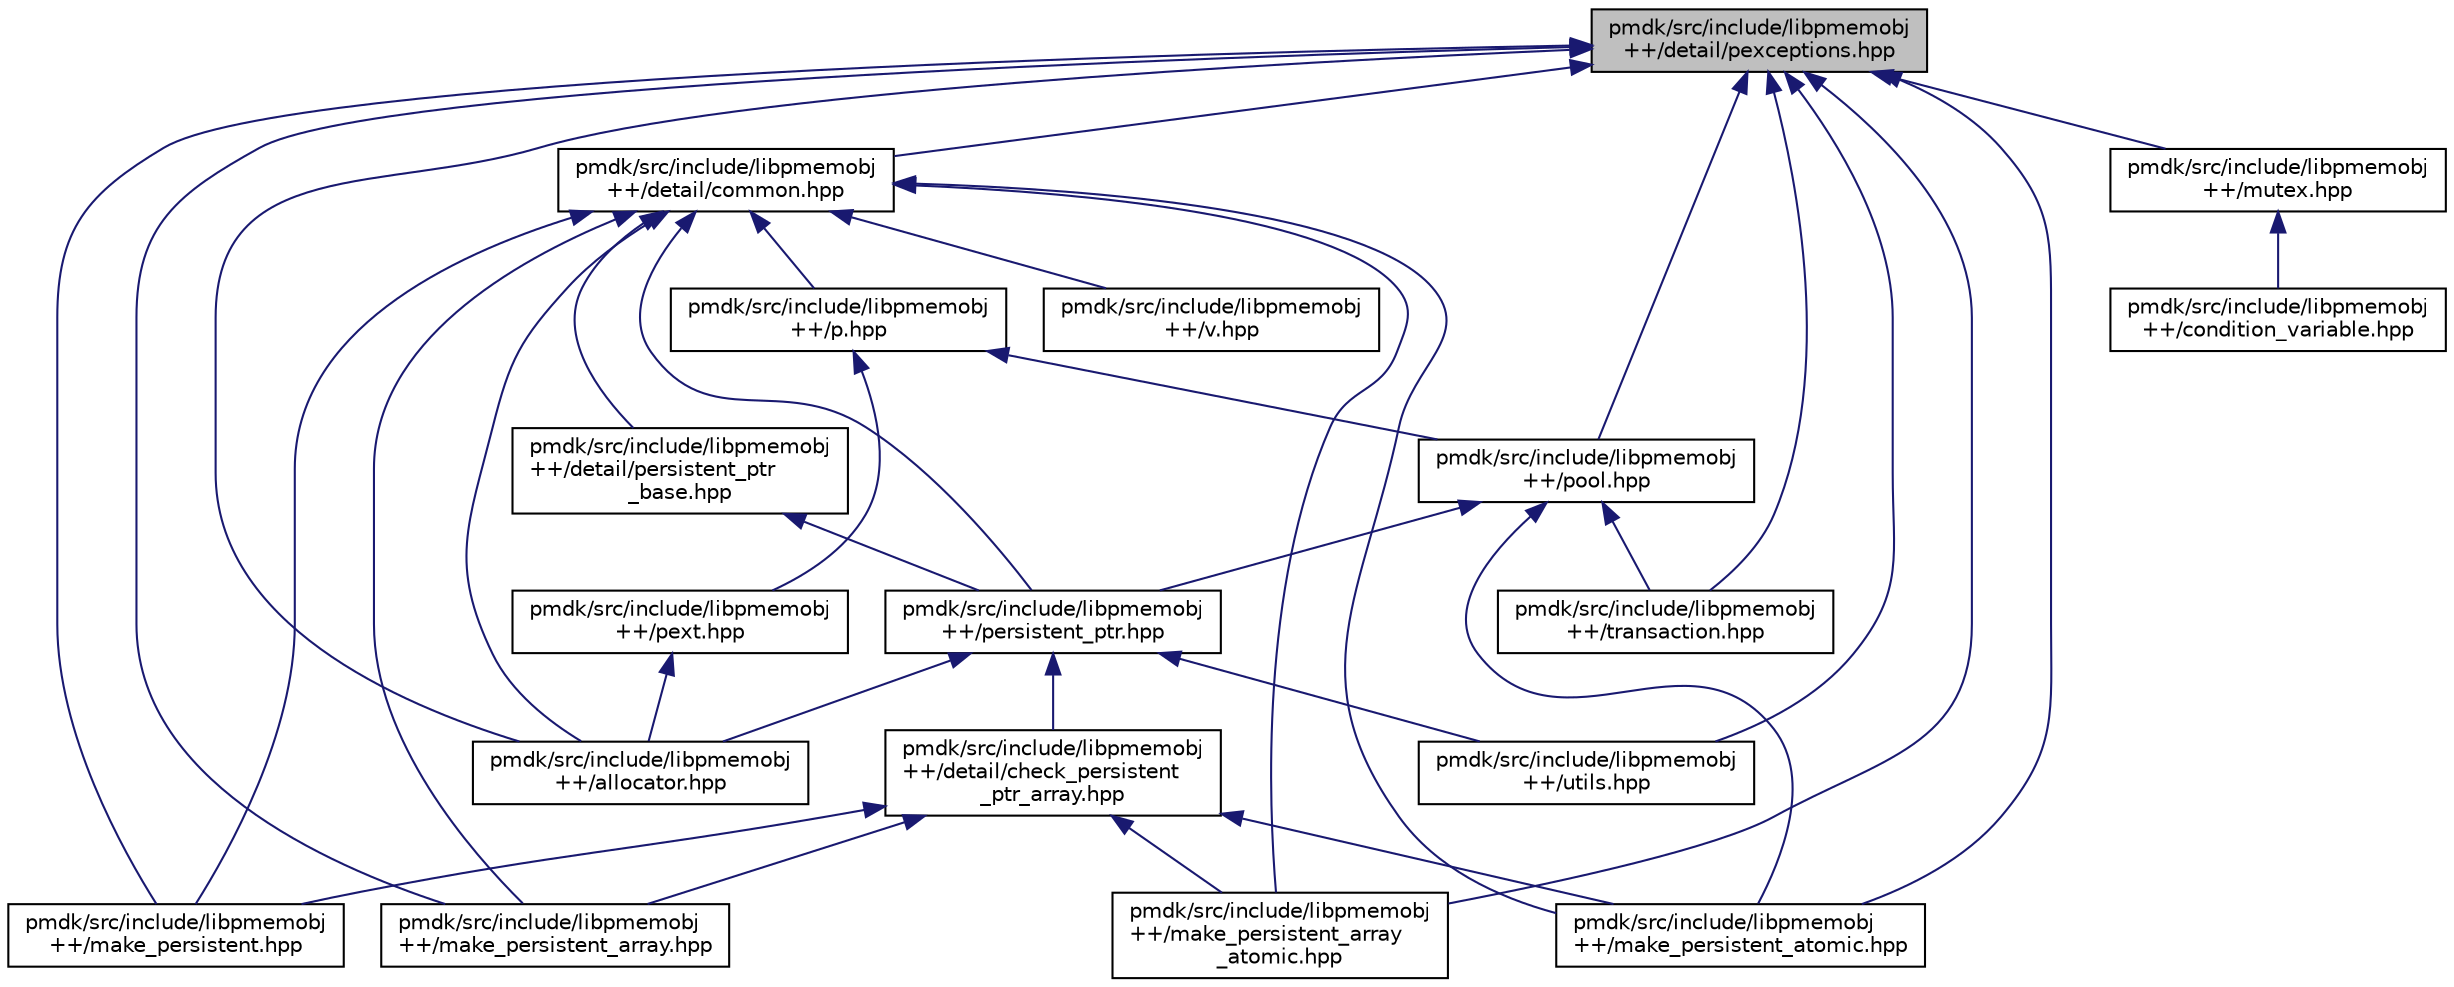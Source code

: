 digraph "pmdk/src/include/libpmemobj++/detail/pexceptions.hpp"
{
  edge [fontname="Helvetica",fontsize="10",labelfontname="Helvetica",labelfontsize="10"];
  node [fontname="Helvetica",fontsize="10",shape=record];
  Node1 [label="pmdk/src/include/libpmemobj\l++/detail/pexceptions.hpp",height=0.2,width=0.4,color="black", fillcolor="grey75", style="filled", fontcolor="black"];
  Node1 -> Node2 [dir="back",color="midnightblue",fontsize="10",style="solid",fontname="Helvetica"];
  Node2 [label="pmdk/src/include/libpmemobj\l++/allocator.hpp",height=0.2,width=0.4,color="black", fillcolor="white", style="filled",URL="$allocator_8hpp.html",tooltip="Persistent memory aware allocator. "];
  Node1 -> Node3 [dir="back",color="midnightblue",fontsize="10",style="solid",fontname="Helvetica"];
  Node3 [label="pmdk/src/include/libpmemobj\l++/detail/common.hpp",height=0.2,width=0.4,color="black", fillcolor="white", style="filled",URL="$common_8hpp.html",tooltip="Commonly used functionality. "];
  Node3 -> Node2 [dir="back",color="midnightblue",fontsize="10",style="solid",fontname="Helvetica"];
  Node3 -> Node4 [dir="back",color="midnightblue",fontsize="10",style="solid",fontname="Helvetica"];
  Node4 [label="pmdk/src/include/libpmemobj\l++/detail/persistent_ptr\l_base.hpp",height=0.2,width=0.4,color="black", fillcolor="white", style="filled",URL="$persistent__ptr__base_8hpp_source.html"];
  Node4 -> Node5 [dir="back",color="midnightblue",fontsize="10",style="solid",fontname="Helvetica"];
  Node5 [label="pmdk/src/include/libpmemobj\l++/persistent_ptr.hpp",height=0.2,width=0.4,color="black", fillcolor="white", style="filled",URL="$persistent__ptr_8hpp.html",tooltip="Persistent smart pointer. "];
  Node5 -> Node2 [dir="back",color="midnightblue",fontsize="10",style="solid",fontname="Helvetica"];
  Node5 -> Node6 [dir="back",color="midnightblue",fontsize="10",style="solid",fontname="Helvetica"];
  Node6 [label="pmdk/src/include/libpmemobj\l++/detail/check_persistent\l_ptr_array.hpp",height=0.2,width=0.4,color="black", fillcolor="white", style="filled",URL="$check__persistent__ptr__array_8hpp.html",tooltip="Compile time type check for make_persistent. "];
  Node6 -> Node7 [dir="back",color="midnightblue",fontsize="10",style="solid",fontname="Helvetica"];
  Node7 [label="pmdk/src/include/libpmemobj\l++/make_persistent.hpp",height=0.2,width=0.4,color="black", fillcolor="white", style="filled",URL="$make__persistent_8hpp.html",tooltip="Persistent_ptr transactional allocation functions for objects. "];
  Node6 -> Node8 [dir="back",color="midnightblue",fontsize="10",style="solid",fontname="Helvetica"];
  Node8 [label="pmdk/src/include/libpmemobj\l++/make_persistent_array.hpp",height=0.2,width=0.4,color="black", fillcolor="white", style="filled",URL="$make__persistent__array_8hpp.html",tooltip="Persistent_ptr allocation functions for arrays. "];
  Node6 -> Node9 [dir="back",color="midnightblue",fontsize="10",style="solid",fontname="Helvetica"];
  Node9 [label="pmdk/src/include/libpmemobj\l++/make_persistent_array\l_atomic.hpp",height=0.2,width=0.4,color="black", fillcolor="white", style="filled",URL="$make__persistent__array__atomic_8hpp.html",tooltip="Atomic persistent_ptr allocation functions for arrays. "];
  Node6 -> Node10 [dir="back",color="midnightblue",fontsize="10",style="solid",fontname="Helvetica"];
  Node10 [label="pmdk/src/include/libpmemobj\l++/make_persistent_atomic.hpp",height=0.2,width=0.4,color="black", fillcolor="white", style="filled",URL="$make__persistent__atomic_8hpp.html",tooltip="Persistent_ptr atomic allocation functions for objects. "];
  Node5 -> Node11 [dir="back",color="midnightblue",fontsize="10",style="solid",fontname="Helvetica"];
  Node11 [label="pmdk/src/include/libpmemobj\l++/utils.hpp",height=0.2,width=0.4,color="black", fillcolor="white", style="filled",URL="$utils_8hpp.html",tooltip="Libpmemobj C++ utils. "];
  Node3 -> Node7 [dir="back",color="midnightblue",fontsize="10",style="solid",fontname="Helvetica"];
  Node3 -> Node8 [dir="back",color="midnightblue",fontsize="10",style="solid",fontname="Helvetica"];
  Node3 -> Node9 [dir="back",color="midnightblue",fontsize="10",style="solid",fontname="Helvetica"];
  Node3 -> Node10 [dir="back",color="midnightblue",fontsize="10",style="solid",fontname="Helvetica"];
  Node3 -> Node12 [dir="back",color="midnightblue",fontsize="10",style="solid",fontname="Helvetica"];
  Node12 [label="pmdk/src/include/libpmemobj\l++/p.hpp",height=0.2,width=0.4,color="black", fillcolor="white", style="filled",URL="$p_8hpp.html",tooltip="Resides on pmem property template. "];
  Node12 -> Node13 [dir="back",color="midnightblue",fontsize="10",style="solid",fontname="Helvetica"];
  Node13 [label="pmdk/src/include/libpmemobj\l++/pext.hpp",height=0.2,width=0.4,color="black", fillcolor="white", style="filled",URL="$pext_8hpp.html",tooltip="Convenience extensions for the resides on pmem property template. "];
  Node13 -> Node2 [dir="back",color="midnightblue",fontsize="10",style="solid",fontname="Helvetica"];
  Node12 -> Node14 [dir="back",color="midnightblue",fontsize="10",style="solid",fontname="Helvetica"];
  Node14 [label="pmdk/src/include/libpmemobj\l++/pool.hpp",height=0.2,width=0.4,color="black", fillcolor="white", style="filled",URL="$pool_8hpp.html",tooltip="C++ pmemobj pool. "];
  Node14 -> Node10 [dir="back",color="midnightblue",fontsize="10",style="solid",fontname="Helvetica"];
  Node14 -> Node5 [dir="back",color="midnightblue",fontsize="10",style="solid",fontname="Helvetica"];
  Node14 -> Node15 [dir="back",color="midnightblue",fontsize="10",style="solid",fontname="Helvetica"];
  Node15 [label="pmdk/src/include/libpmemobj\l++/transaction.hpp",height=0.2,width=0.4,color="black", fillcolor="white", style="filled",URL="$transaction_8hpp.html",tooltip="C++ pmemobj transactions. "];
  Node3 -> Node5 [dir="back",color="midnightblue",fontsize="10",style="solid",fontname="Helvetica"];
  Node3 -> Node16 [dir="back",color="midnightblue",fontsize="10",style="solid",fontname="Helvetica"];
  Node16 [label="pmdk/src/include/libpmemobj\l++/v.hpp",height=0.2,width=0.4,color="black", fillcolor="white", style="filled",URL="$v_8hpp.html",tooltip="Volatile resides on pmem property template. "];
  Node1 -> Node7 [dir="back",color="midnightblue",fontsize="10",style="solid",fontname="Helvetica"];
  Node1 -> Node8 [dir="back",color="midnightblue",fontsize="10",style="solid",fontname="Helvetica"];
  Node1 -> Node9 [dir="back",color="midnightblue",fontsize="10",style="solid",fontname="Helvetica"];
  Node1 -> Node10 [dir="back",color="midnightblue",fontsize="10",style="solid",fontname="Helvetica"];
  Node1 -> Node17 [dir="back",color="midnightblue",fontsize="10",style="solid",fontname="Helvetica"];
  Node17 [label="pmdk/src/include/libpmemobj\l++/mutex.hpp",height=0.2,width=0.4,color="black", fillcolor="white", style="filled",URL="$mutex_8hpp.html",tooltip="Pmem-resident mutex. "];
  Node17 -> Node18 [dir="back",color="midnightblue",fontsize="10",style="solid",fontname="Helvetica"];
  Node18 [label="pmdk/src/include/libpmemobj\l++/condition_variable.hpp",height=0.2,width=0.4,color="black", fillcolor="white", style="filled",URL="$condition__variable_8hpp.html",tooltip="Pmem-resident condition variable. "];
  Node1 -> Node14 [dir="back",color="midnightblue",fontsize="10",style="solid",fontname="Helvetica"];
  Node1 -> Node15 [dir="back",color="midnightblue",fontsize="10",style="solid",fontname="Helvetica"];
  Node1 -> Node11 [dir="back",color="midnightblue",fontsize="10",style="solid",fontname="Helvetica"];
}
